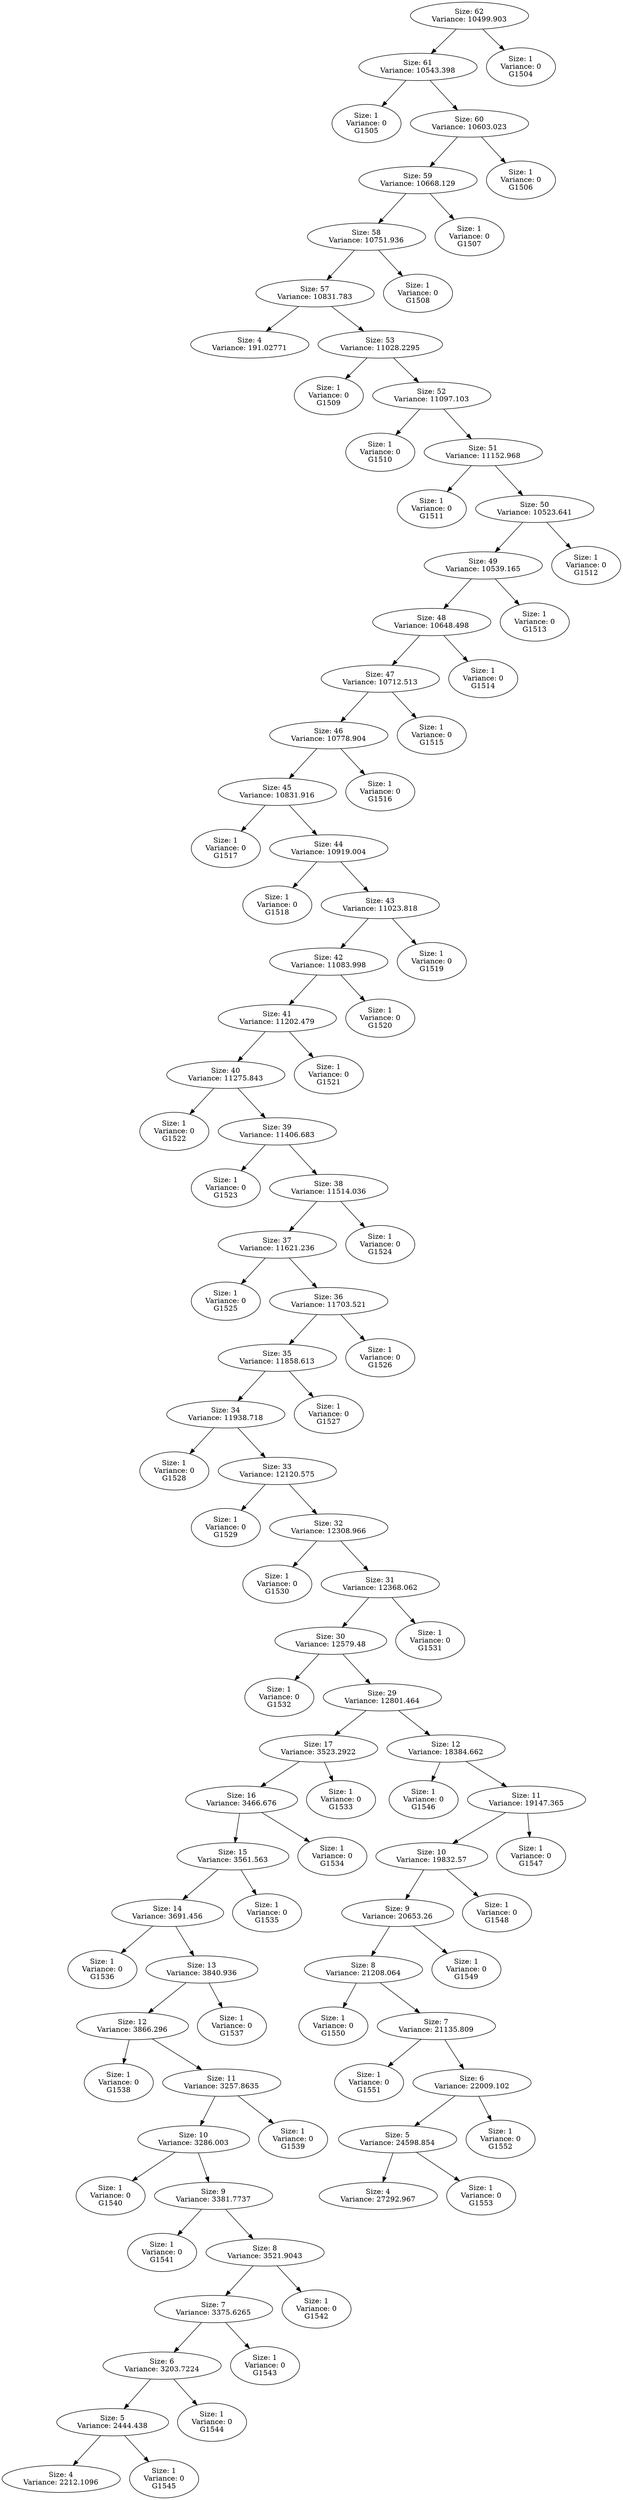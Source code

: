 DIGRAPH G {
"Size: 62\nVariance: 10499.903" -> "Size: 61\nVariance: 10543.398" L=0;
"Size: 62\nVariance: 10499.903" -> "Size: 1\nVariance: 0\nG1504" L=0;
"Size: 61\nVariance: 10543.398" -> "Size: 1\nVariance: 0\nG1505" L=1;
"Size: 61\nVariance: 10543.398" -> "Size: 60\nVariance: 10603.023" L=1;
"Size: 60\nVariance: 10603.023" -> "Size: 59\nVariance: 10668.129" L=2;
"Size: 60\nVariance: 10603.023" -> "Size: 1\nVariance: 0\nG1506" L=2;
"Size: 59\nVariance: 10668.129" -> "Size: 58\nVariance: 10751.936" L=3;
"Size: 59\nVariance: 10668.129" -> "Size: 1\nVariance: 0\nG1507" L=3;
"Size: 58\nVariance: 10751.936" -> "Size: 57\nVariance: 10831.783" L=4;
"Size: 58\nVariance: 10751.936" -> "Size: 1\nVariance: 0\nG1508" L=4;
"Size: 57\nVariance: 10831.783" -> "Size: 4\nVariance: 191.02771" L=5;
"Size: 57\nVariance: 10831.783" -> "Size: 53\nVariance: 11028.2295" L=5;
"Size: 53\nVariance: 11028.2295" -> "Size: 1\nVariance: 0\nG1509" L=6;
"Size: 53\nVariance: 11028.2295" -> "Size: 52\nVariance: 11097.103" L=6;
"Size: 52\nVariance: 11097.103" -> "Size: 1\nVariance: 0\nG1510" L=7;
"Size: 52\nVariance: 11097.103" -> "Size: 51\nVariance: 11152.968" L=7;
"Size: 51\nVariance: 11152.968" -> "Size: 1\nVariance: 0\nG1511" L=8;
"Size: 51\nVariance: 11152.968" -> "Size: 50\nVariance: 10523.641" L=8;
"Size: 50\nVariance: 10523.641" -> "Size: 49\nVariance: 10539.165" L=9;
"Size: 50\nVariance: 10523.641" -> "Size: 1\nVariance: 0\nG1512" L=9;
"Size: 49\nVariance: 10539.165" -> "Size: 48\nVariance: 10648.498" L=10;
"Size: 49\nVariance: 10539.165" -> "Size: 1\nVariance: 0\nG1513" L=10;
"Size: 48\nVariance: 10648.498" -> "Size: 47\nVariance: 10712.513" L=11;
"Size: 48\nVariance: 10648.498" -> "Size: 1\nVariance: 0\nG1514" L=11;
"Size: 47\nVariance: 10712.513" -> "Size: 46\nVariance: 10778.904" L=12;
"Size: 47\nVariance: 10712.513" -> "Size: 1\nVariance: 0\nG1515" L=12;
"Size: 46\nVariance: 10778.904" -> "Size: 45\nVariance: 10831.916" L=13;
"Size: 46\nVariance: 10778.904" -> "Size: 1\nVariance: 0\nG1516" L=13;
"Size: 45\nVariance: 10831.916" -> "Size: 1\nVariance: 0\nG1517" L=14;
"Size: 45\nVariance: 10831.916" -> "Size: 44\nVariance: 10919.004" L=14;
"Size: 44\nVariance: 10919.004" -> "Size: 1\nVariance: 0\nG1518" L=15;
"Size: 44\nVariance: 10919.004" -> "Size: 43\nVariance: 11023.818" L=15;
"Size: 43\nVariance: 11023.818" -> "Size: 42\nVariance: 11083.998" L=16;
"Size: 43\nVariance: 11023.818" -> "Size: 1\nVariance: 0\nG1519" L=16;
"Size: 42\nVariance: 11083.998" -> "Size: 41\nVariance: 11202.479" L=17;
"Size: 42\nVariance: 11083.998" -> "Size: 1\nVariance: 0\nG1520" L=17;
"Size: 41\nVariance: 11202.479" -> "Size: 40\nVariance: 11275.843" L=18;
"Size: 41\nVariance: 11202.479" -> "Size: 1\nVariance: 0\nG1521" L=18;
"Size: 40\nVariance: 11275.843" -> "Size: 1\nVariance: 0\nG1522" L=19;
"Size: 40\nVariance: 11275.843" -> "Size: 39\nVariance: 11406.683" L=19;
"Size: 39\nVariance: 11406.683" -> "Size: 1\nVariance: 0\nG1523" L=20;
"Size: 39\nVariance: 11406.683" -> "Size: 38\nVariance: 11514.036" L=20;
"Size: 38\nVariance: 11514.036" -> "Size: 37\nVariance: 11621.236" L=21;
"Size: 38\nVariance: 11514.036" -> "Size: 1\nVariance: 0\nG1524" L=21;
"Size: 37\nVariance: 11621.236" -> "Size: 1\nVariance: 0\nG1525" L=22;
"Size: 37\nVariance: 11621.236" -> "Size: 36\nVariance: 11703.521" L=22;
"Size: 36\nVariance: 11703.521" -> "Size: 35\nVariance: 11858.613" L=23;
"Size: 36\nVariance: 11703.521" -> "Size: 1\nVariance: 0\nG1526" L=23;
"Size: 35\nVariance: 11858.613" -> "Size: 34\nVariance: 11938.718" L=24;
"Size: 35\nVariance: 11858.613" -> "Size: 1\nVariance: 0\nG1527" L=24;
"Size: 34\nVariance: 11938.718" -> "Size: 1\nVariance: 0\nG1528" L=25;
"Size: 34\nVariance: 11938.718" -> "Size: 33\nVariance: 12120.575" L=25;
"Size: 33\nVariance: 12120.575" -> "Size: 1\nVariance: 0\nG1529" L=26;
"Size: 33\nVariance: 12120.575" -> "Size: 32\nVariance: 12308.966" L=26;
"Size: 32\nVariance: 12308.966" -> "Size: 1\nVariance: 0\nG1530" L=27;
"Size: 32\nVariance: 12308.966" -> "Size: 31\nVariance: 12368.062" L=27;
"Size: 31\nVariance: 12368.062" -> "Size: 30\nVariance: 12579.48" L=28;
"Size: 31\nVariance: 12368.062" -> "Size: 1\nVariance: 0\nG1531" L=28;
"Size: 30\nVariance: 12579.48" -> "Size: 1\nVariance: 0\nG1532" L=29;
"Size: 30\nVariance: 12579.48" -> "Size: 29\nVariance: 12801.464" L=29;
"Size: 29\nVariance: 12801.464" -> "Size: 17\nVariance: 3523.2922" L=30;
"Size: 29\nVariance: 12801.464" -> "Size: 12\nVariance: 18384.662" L=30;
"Size: 17\nVariance: 3523.2922" -> "Size: 16\nVariance: 3466.676" L=31;
"Size: 17\nVariance: 3523.2922" -> "Size: 1\nVariance: 0\nG1533" L=31;
"Size: 16\nVariance: 3466.676" -> "Size: 15\nVariance: 3561.563" L=32;
"Size: 16\nVariance: 3466.676" -> "Size: 1\nVariance: 0\nG1534" L=32;
"Size: 15\nVariance: 3561.563" -> "Size: 14\nVariance: 3691.456" L=33;
"Size: 15\nVariance: 3561.563" -> "Size: 1\nVariance: 0\nG1535" L=33;
"Size: 14\nVariance: 3691.456" -> "Size: 1\nVariance: 0\nG1536" L=34;
"Size: 14\nVariance: 3691.456" -> "Size: 13\nVariance: 3840.936" L=34;
"Size: 13\nVariance: 3840.936" -> "Size: 12\nVariance: 3866.296" L=35;
"Size: 13\nVariance: 3840.936" -> "Size: 1\nVariance: 0\nG1537" L=35;
"Size: 12\nVariance: 3866.296" -> "Size: 1\nVariance: 0\nG1538" L=36;
"Size: 12\nVariance: 3866.296" -> "Size: 11\nVariance: 3257.8635" L=36;
"Size: 11\nVariance: 3257.8635" -> "Size: 10\nVariance: 3286.003" L=37;
"Size: 11\nVariance: 3257.8635" -> "Size: 1\nVariance: 0\nG1539" L=37;
"Size: 10\nVariance: 3286.003" -> "Size: 1\nVariance: 0\nG1540" L=38;
"Size: 10\nVariance: 3286.003" -> "Size: 9\nVariance: 3381.7737" L=38;
"Size: 9\nVariance: 3381.7737" -> "Size: 1\nVariance: 0\nG1541" L=39;
"Size: 9\nVariance: 3381.7737" -> "Size: 8\nVariance: 3521.9043" L=39;
"Size: 8\nVariance: 3521.9043" -> "Size: 7\nVariance: 3375.6265" L=40;
"Size: 8\nVariance: 3521.9043" -> "Size: 1\nVariance: 0\nG1542" L=40;
"Size: 7\nVariance: 3375.6265" -> "Size: 6\nVariance: 3203.7224" L=41;
"Size: 7\nVariance: 3375.6265" -> "Size: 1\nVariance: 0\nG1543" L=41;
"Size: 6\nVariance: 3203.7224" -> "Size: 5\nVariance: 2444.438" L=42;
"Size: 6\nVariance: 3203.7224" -> "Size: 1\nVariance: 0\nG1544" L=42;
"Size: 5\nVariance: 2444.438" -> "Size: 4\nVariance: 2212.1096" L=43;
"Size: 5\nVariance: 2444.438" -> "Size: 1\nVariance: 0\nG1545" L=43;
"Size: 12\nVariance: 18384.662" -> "Size: 1\nVariance: 0\nG1546" L=31;
"Size: 12\nVariance: 18384.662" -> "Size: 11\nVariance: 19147.365" L=31;
"Size: 11\nVariance: 19147.365" -> "Size: 10\nVariance: 19832.57" L=32;
"Size: 11\nVariance: 19147.365" -> "Size: 1\nVariance: 0\nG1547" L=32;
"Size: 10\nVariance: 19832.57" -> "Size: 9\nVariance: 20653.26" L=33;
"Size: 10\nVariance: 19832.57" -> "Size: 1\nVariance: 0\nG1548" L=33;
"Size: 9\nVariance: 20653.26" -> "Size: 8\nVariance: 21208.064" L=34;
"Size: 9\nVariance: 20653.26" -> "Size: 1\nVariance: 0\nG1549" L=34;
"Size: 8\nVariance: 21208.064" -> "Size: 1\nVariance: 0\nG1550" L=35;
"Size: 8\nVariance: 21208.064" -> "Size: 7\nVariance: 21135.809" L=35;
"Size: 7\nVariance: 21135.809" -> "Size: 1\nVariance: 0\nG1551" L=36;
"Size: 7\nVariance: 21135.809" -> "Size: 6\nVariance: 22009.102" L=36;
"Size: 6\nVariance: 22009.102" -> "Size: 5\nVariance: 24598.854" L=37;
"Size: 6\nVariance: 22009.102" -> "Size: 1\nVariance: 0\nG1552" L=37;
"Size: 5\nVariance: 24598.854" -> "Size: 4\nVariance: 27292.967" L=38;
"Size: 5\nVariance: 24598.854" -> "Size: 1\nVariance: 0\nG1553" L=38;
}
